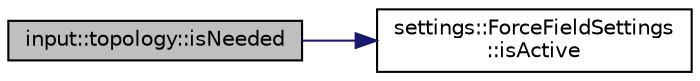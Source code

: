 digraph "input::topology::isNeeded"
{
 // LATEX_PDF_SIZE
  edge [fontname="Helvetica",fontsize="10",labelfontname="Helvetica",labelfontsize="10"];
  node [fontname="Helvetica",fontsize="10",shape=record];
  rankdir="LR";
  Node1 [label="input::topology::isNeeded",height=0.2,width=0.4,color="black", fillcolor="grey75", style="filled", fontcolor="black",tooltip="checks if reading topology file is needed"];
  Node1 -> Node2 [color="midnightblue",fontsize="10",style="solid",fontname="Helvetica"];
  Node2 [label="settings::ForceFieldSettings\l::isActive",height=0.2,width=0.4,color="black", fillcolor="white", style="filled",URL="$classsettings_1_1ForceFieldSettings.html#a46f47b50b6f43e332b26c4866f1896af",tooltip=" "];
}
